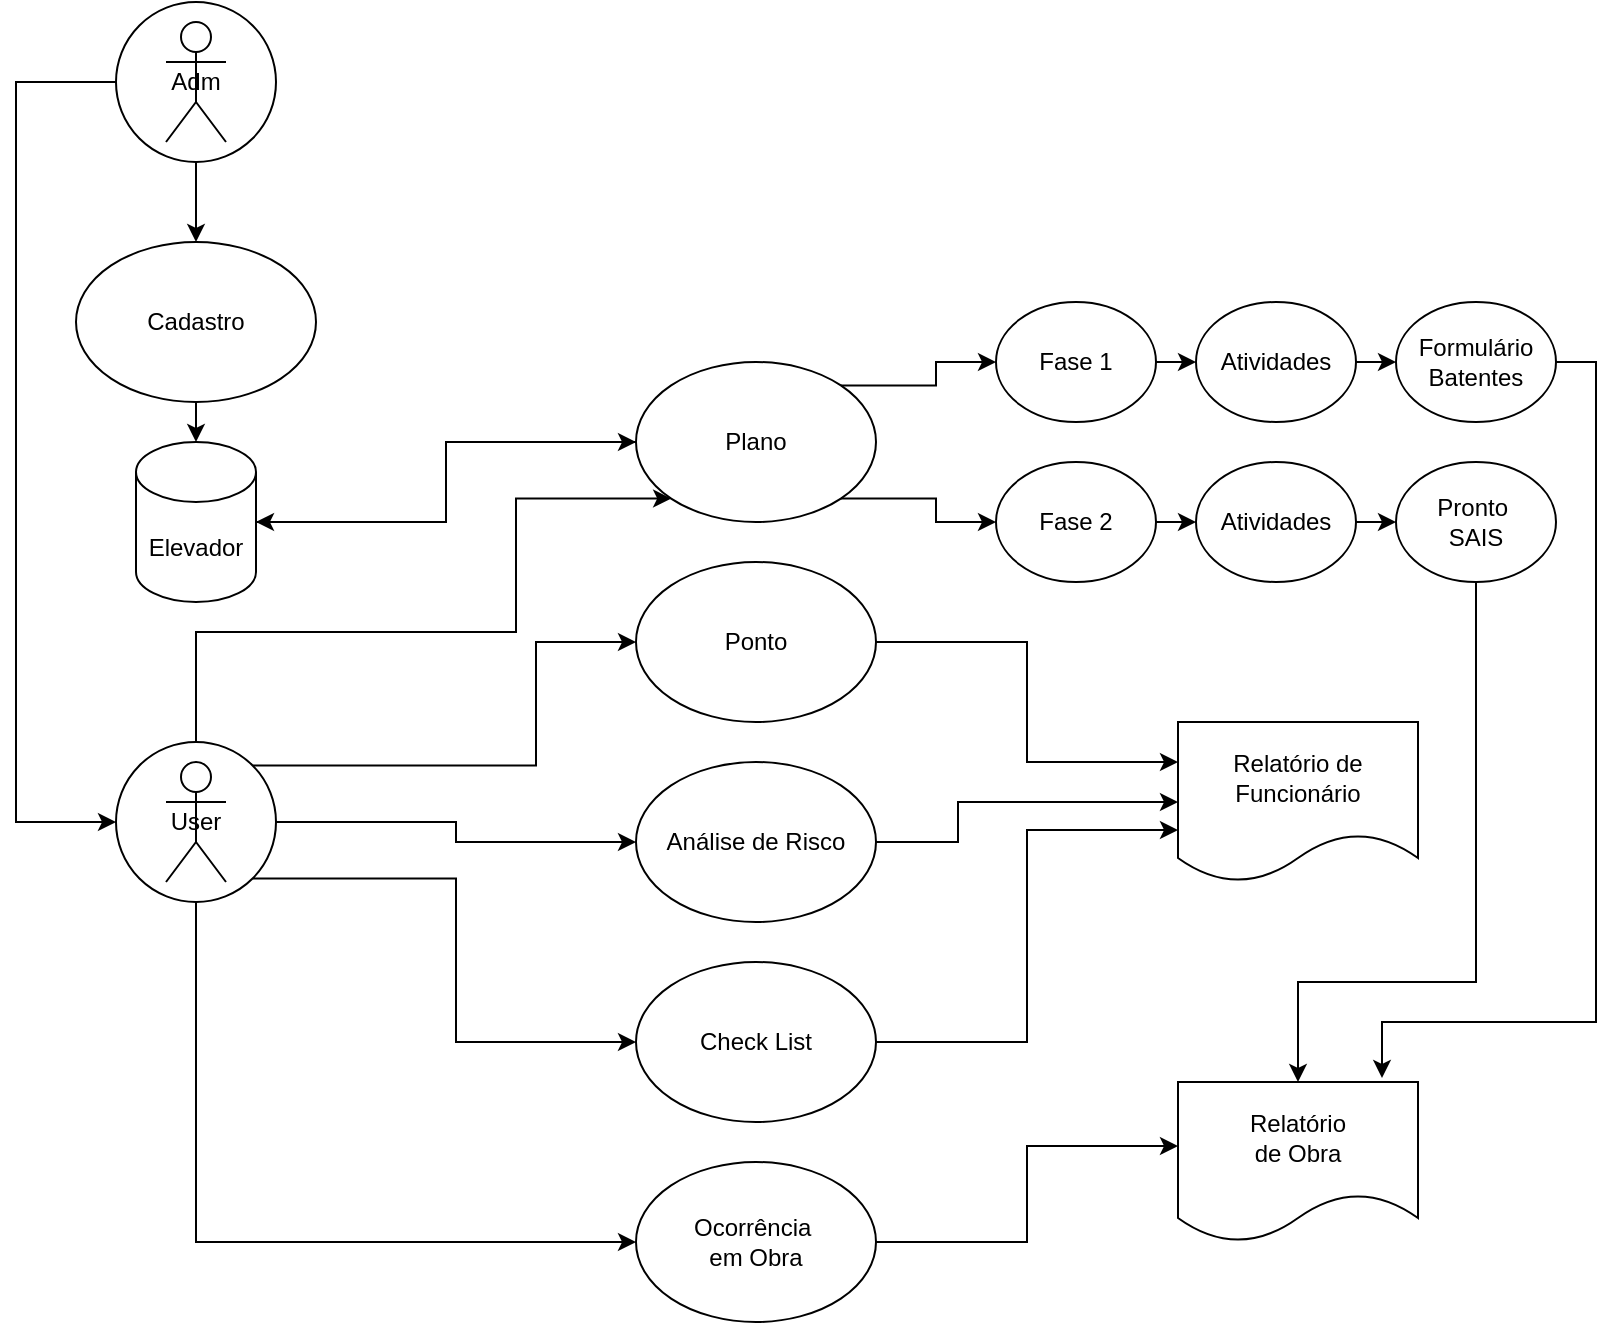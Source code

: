 <mxfile version="20.8.23" type="github">
  <diagram name="Página-1" id="gMzLXXAR-y8SjcTsmRrf">
    <mxGraphModel dx="1434" dy="756" grid="1" gridSize="10" guides="1" tooltips="1" connect="1" arrows="1" fold="1" page="1" pageScale="1" pageWidth="827" pageHeight="1169" math="0" shadow="0">
      <root>
        <mxCell id="0" />
        <mxCell id="1" parent="0" />
        <mxCell id="-JG2YX_-zw_WIraSack9-53" style="edgeStyle=orthogonalEdgeStyle;rounded=0;orthogonalLoop=1;jettySize=auto;html=1;exitX=0.5;exitY=0;exitDx=0;exitDy=0;entryX=0;entryY=1;entryDx=0;entryDy=0;" edge="1" parent="1" source="-JG2YX_-zw_WIraSack9-32" target="-JG2YX_-zw_WIraSack9-18">
          <mxGeometry relative="1" as="geometry">
            <Array as="points">
              <mxPoint x="119" y="375" />
              <mxPoint x="279" y="375" />
              <mxPoint x="279" y="308" />
            </Array>
          </mxGeometry>
        </mxCell>
        <mxCell id="-JG2YX_-zw_WIraSack9-54" style="edgeStyle=orthogonalEdgeStyle;rounded=0;orthogonalLoop=1;jettySize=auto;html=1;exitX=1;exitY=0;exitDx=0;exitDy=0;entryX=0;entryY=0.5;entryDx=0;entryDy=0;" edge="1" parent="1" source="-JG2YX_-zw_WIraSack9-32" target="-JG2YX_-zw_WIraSack9-14">
          <mxGeometry relative="1" as="geometry">
            <Array as="points">
              <mxPoint x="289" y="442" />
              <mxPoint x="289" y="380" />
            </Array>
          </mxGeometry>
        </mxCell>
        <mxCell id="-JG2YX_-zw_WIraSack9-55" style="edgeStyle=orthogonalEdgeStyle;rounded=0;orthogonalLoop=1;jettySize=auto;html=1;exitX=1;exitY=0.5;exitDx=0;exitDy=0;entryX=0;entryY=0.5;entryDx=0;entryDy=0;" edge="1" parent="1" source="-JG2YX_-zw_WIraSack9-32" target="-JG2YX_-zw_WIraSack9-16">
          <mxGeometry relative="1" as="geometry" />
        </mxCell>
        <mxCell id="-JG2YX_-zw_WIraSack9-56" style="edgeStyle=orthogonalEdgeStyle;rounded=0;orthogonalLoop=1;jettySize=auto;html=1;exitX=1;exitY=1;exitDx=0;exitDy=0;entryX=0;entryY=0.5;entryDx=0;entryDy=0;" edge="1" parent="1" source="-JG2YX_-zw_WIraSack9-32" target="-JG2YX_-zw_WIraSack9-15">
          <mxGeometry relative="1" as="geometry" />
        </mxCell>
        <mxCell id="-JG2YX_-zw_WIraSack9-57" style="edgeStyle=orthogonalEdgeStyle;rounded=0;orthogonalLoop=1;jettySize=auto;html=1;exitX=0.5;exitY=1;exitDx=0;exitDy=0;entryX=0;entryY=0.5;entryDx=0;entryDy=0;" edge="1" parent="1" source="-JG2YX_-zw_WIraSack9-32" target="-JG2YX_-zw_WIraSack9-52">
          <mxGeometry relative="1" as="geometry" />
        </mxCell>
        <mxCell id="-JG2YX_-zw_WIraSack9-32" value="User" style="ellipse;whiteSpace=wrap;html=1;aspect=fixed;" vertex="1" parent="1">
          <mxGeometry x="79" y="430" width="80" height="80" as="geometry" />
        </mxCell>
        <mxCell id="-JG2YX_-zw_WIraSack9-34" style="edgeStyle=orthogonalEdgeStyle;rounded=0;orthogonalLoop=1;jettySize=auto;html=1;exitX=0;exitY=0.5;exitDx=0;exitDy=0;entryX=0;entryY=0.5;entryDx=0;entryDy=0;" edge="1" parent="1" source="-JG2YX_-zw_WIraSack9-31" target="-JG2YX_-zw_WIraSack9-32">
          <mxGeometry relative="1" as="geometry">
            <Array as="points">
              <mxPoint x="29" y="100" />
              <mxPoint x="29" y="470" />
            </Array>
          </mxGeometry>
        </mxCell>
        <mxCell id="-JG2YX_-zw_WIraSack9-58" style="edgeStyle=orthogonalEdgeStyle;rounded=0;orthogonalLoop=1;jettySize=auto;html=1;exitX=0.5;exitY=1;exitDx=0;exitDy=0;entryX=0.5;entryY=0;entryDx=0;entryDy=0;" edge="1" parent="1" source="-JG2YX_-zw_WIraSack9-31" target="-JG2YX_-zw_WIraSack9-17">
          <mxGeometry relative="1" as="geometry" />
        </mxCell>
        <mxCell id="-JG2YX_-zw_WIraSack9-31" value="Adm" style="ellipse;whiteSpace=wrap;html=1;aspect=fixed;" vertex="1" parent="1">
          <mxGeometry x="79" y="60" width="80" height="80" as="geometry" />
        </mxCell>
        <mxCell id="-JG2YX_-zw_WIraSack9-4" value="" style="shape=umlActor;verticalLabelPosition=bottom;verticalAlign=top;html=1;outlineConnect=0;" vertex="1" parent="1">
          <mxGeometry x="104" y="70" width="30" height="60" as="geometry" />
        </mxCell>
        <mxCell id="-JG2YX_-zw_WIraSack9-5" value="" style="shape=umlActor;verticalLabelPosition=bottom;verticalAlign=top;html=1;outlineConnect=0;" vertex="1" parent="1">
          <mxGeometry x="104" y="440" width="30" height="60" as="geometry" />
        </mxCell>
        <mxCell id="-JG2YX_-zw_WIraSack9-65" style="edgeStyle=orthogonalEdgeStyle;rounded=0;orthogonalLoop=1;jettySize=auto;html=1;exitX=1;exitY=0.5;exitDx=0;exitDy=0;entryX=0;entryY=0.25;entryDx=0;entryDy=0;" edge="1" parent="1" source="-JG2YX_-zw_WIraSack9-14" target="-JG2YX_-zw_WIraSack9-64">
          <mxGeometry relative="1" as="geometry" />
        </mxCell>
        <mxCell id="-JG2YX_-zw_WIraSack9-14" value="Ponto" style="ellipse;whiteSpace=wrap;html=1;" vertex="1" parent="1">
          <mxGeometry x="339" y="340" width="120" height="80" as="geometry" />
        </mxCell>
        <mxCell id="-JG2YX_-zw_WIraSack9-67" style="edgeStyle=orthogonalEdgeStyle;rounded=0;orthogonalLoop=1;jettySize=auto;html=1;exitX=1;exitY=0.5;exitDx=0;exitDy=0;entryX=0;entryY=0.675;entryDx=0;entryDy=0;entryPerimeter=0;" edge="1" parent="1" source="-JG2YX_-zw_WIraSack9-15" target="-JG2YX_-zw_WIraSack9-64">
          <mxGeometry relative="1" as="geometry" />
        </mxCell>
        <mxCell id="-JG2YX_-zw_WIraSack9-15" value="Check List" style="ellipse;whiteSpace=wrap;html=1;" vertex="1" parent="1">
          <mxGeometry x="339" y="540" width="120" height="80" as="geometry" />
        </mxCell>
        <mxCell id="-JG2YX_-zw_WIraSack9-66" style="edgeStyle=orthogonalEdgeStyle;rounded=0;orthogonalLoop=1;jettySize=auto;html=1;exitX=1;exitY=0.5;exitDx=0;exitDy=0;entryX=0;entryY=0.5;entryDx=0;entryDy=0;" edge="1" parent="1" source="-JG2YX_-zw_WIraSack9-16" target="-JG2YX_-zw_WIraSack9-64">
          <mxGeometry relative="1" as="geometry">
            <Array as="points">
              <mxPoint x="500" y="480" />
              <mxPoint x="500" y="460" />
            </Array>
          </mxGeometry>
        </mxCell>
        <mxCell id="-JG2YX_-zw_WIraSack9-16" value="Análise de Risco" style="ellipse;whiteSpace=wrap;html=1;" vertex="1" parent="1">
          <mxGeometry x="339" y="440" width="120" height="80" as="geometry" />
        </mxCell>
        <mxCell id="-JG2YX_-zw_WIraSack9-61" style="edgeStyle=orthogonalEdgeStyle;rounded=0;orthogonalLoop=1;jettySize=auto;html=1;exitX=0.5;exitY=1;exitDx=0;exitDy=0;entryX=0.5;entryY=0;entryDx=0;entryDy=0;entryPerimeter=0;" edge="1" parent="1" source="-JG2YX_-zw_WIraSack9-17" target="-JG2YX_-zw_WIraSack9-60">
          <mxGeometry relative="1" as="geometry" />
        </mxCell>
        <mxCell id="-JG2YX_-zw_WIraSack9-17" value="Cadastro" style="ellipse;whiteSpace=wrap;html=1;" vertex="1" parent="1">
          <mxGeometry x="59" y="180" width="120" height="80" as="geometry" />
        </mxCell>
        <mxCell id="-JG2YX_-zw_WIraSack9-41" style="edgeStyle=orthogonalEdgeStyle;rounded=0;orthogonalLoop=1;jettySize=auto;html=1;exitX=1;exitY=0;exitDx=0;exitDy=0;entryX=0;entryY=0.5;entryDx=0;entryDy=0;" edge="1" parent="1" source="-JG2YX_-zw_WIraSack9-18" target="-JG2YX_-zw_WIraSack9-39">
          <mxGeometry relative="1" as="geometry" />
        </mxCell>
        <mxCell id="-JG2YX_-zw_WIraSack9-42" style="edgeStyle=orthogonalEdgeStyle;rounded=0;orthogonalLoop=1;jettySize=auto;html=1;exitX=1;exitY=1;exitDx=0;exitDy=0;entryX=0;entryY=0.5;entryDx=0;entryDy=0;" edge="1" parent="1" source="-JG2YX_-zw_WIraSack9-18" target="-JG2YX_-zw_WIraSack9-40">
          <mxGeometry relative="1" as="geometry" />
        </mxCell>
        <mxCell id="-JG2YX_-zw_WIraSack9-71" style="edgeStyle=orthogonalEdgeStyle;rounded=0;orthogonalLoop=1;jettySize=auto;html=1;exitX=0;exitY=0.5;exitDx=0;exitDy=0;entryX=1;entryY=0.5;entryDx=0;entryDy=0;entryPerimeter=0;" edge="1" parent="1" source="-JG2YX_-zw_WIraSack9-18" target="-JG2YX_-zw_WIraSack9-60">
          <mxGeometry relative="1" as="geometry" />
        </mxCell>
        <mxCell id="-JG2YX_-zw_WIraSack9-18" value="Plano" style="ellipse;whiteSpace=wrap;html=1;" vertex="1" parent="1">
          <mxGeometry x="339" y="240" width="120" height="80" as="geometry" />
        </mxCell>
        <mxCell id="-JG2YX_-zw_WIraSack9-47" style="edgeStyle=orthogonalEdgeStyle;rounded=0;orthogonalLoop=1;jettySize=auto;html=1;exitX=1;exitY=0.5;exitDx=0;exitDy=0;entryX=0;entryY=0.5;entryDx=0;entryDy=0;" edge="1" parent="1" source="-JG2YX_-zw_WIraSack9-39" target="-JG2YX_-zw_WIraSack9-44">
          <mxGeometry relative="1" as="geometry" />
        </mxCell>
        <mxCell id="-JG2YX_-zw_WIraSack9-39" value="Fase 1" style="ellipse;whiteSpace=wrap;html=1;" vertex="1" parent="1">
          <mxGeometry x="519" y="210" width="80" height="60" as="geometry" />
        </mxCell>
        <mxCell id="-JG2YX_-zw_WIraSack9-46" style="edgeStyle=orthogonalEdgeStyle;rounded=0;orthogonalLoop=1;jettySize=auto;html=1;exitX=1;exitY=0.5;exitDx=0;exitDy=0;entryX=0;entryY=0.5;entryDx=0;entryDy=0;" edge="1" parent="1" source="-JG2YX_-zw_WIraSack9-40" target="-JG2YX_-zw_WIraSack9-45">
          <mxGeometry relative="1" as="geometry" />
        </mxCell>
        <mxCell id="-JG2YX_-zw_WIraSack9-40" value="Fase 2" style="ellipse;whiteSpace=wrap;html=1;" vertex="1" parent="1">
          <mxGeometry x="519" y="290" width="80" height="60" as="geometry" />
        </mxCell>
        <mxCell id="-JG2YX_-zw_WIraSack9-50" style="edgeStyle=orthogonalEdgeStyle;rounded=0;orthogonalLoop=1;jettySize=auto;html=1;exitX=1;exitY=0.5;exitDx=0;exitDy=0;entryX=0;entryY=0.5;entryDx=0;entryDy=0;" edge="1" parent="1" source="-JG2YX_-zw_WIraSack9-44" target="-JG2YX_-zw_WIraSack9-48">
          <mxGeometry relative="1" as="geometry" />
        </mxCell>
        <mxCell id="-JG2YX_-zw_WIraSack9-44" value="Atividades" style="ellipse;whiteSpace=wrap;html=1;" vertex="1" parent="1">
          <mxGeometry x="619" y="210" width="80" height="60" as="geometry" />
        </mxCell>
        <mxCell id="-JG2YX_-zw_WIraSack9-51" style="edgeStyle=orthogonalEdgeStyle;rounded=0;orthogonalLoop=1;jettySize=auto;html=1;exitX=1;exitY=0.5;exitDx=0;exitDy=0;entryX=0;entryY=0.5;entryDx=0;entryDy=0;" edge="1" parent="1" source="-JG2YX_-zw_WIraSack9-45" target="-JG2YX_-zw_WIraSack9-49">
          <mxGeometry relative="1" as="geometry" />
        </mxCell>
        <mxCell id="-JG2YX_-zw_WIraSack9-45" value="Atividades" style="ellipse;whiteSpace=wrap;html=1;" vertex="1" parent="1">
          <mxGeometry x="619" y="290" width="80" height="60" as="geometry" />
        </mxCell>
        <mxCell id="-JG2YX_-zw_WIraSack9-69" style="edgeStyle=orthogonalEdgeStyle;rounded=0;orthogonalLoop=1;jettySize=auto;html=1;exitX=1;exitY=0.5;exitDx=0;exitDy=0;entryX=0.85;entryY=-0.025;entryDx=0;entryDy=0;entryPerimeter=0;" edge="1" parent="1" source="-JG2YX_-zw_WIraSack9-48" target="-JG2YX_-zw_WIraSack9-63">
          <mxGeometry relative="1" as="geometry">
            <Array as="points">
              <mxPoint x="819" y="240" />
              <mxPoint x="819" y="570" />
              <mxPoint x="712" y="570" />
            </Array>
          </mxGeometry>
        </mxCell>
        <mxCell id="-JG2YX_-zw_WIraSack9-48" value="Formulário&lt;br&gt;Batentes" style="ellipse;whiteSpace=wrap;html=1;" vertex="1" parent="1">
          <mxGeometry x="719" y="210" width="80" height="60" as="geometry" />
        </mxCell>
        <mxCell id="-JG2YX_-zw_WIraSack9-70" style="edgeStyle=orthogonalEdgeStyle;rounded=0;orthogonalLoop=1;jettySize=auto;html=1;exitX=0.5;exitY=1;exitDx=0;exitDy=0;entryX=0.5;entryY=0;entryDx=0;entryDy=0;" edge="1" parent="1" source="-JG2YX_-zw_WIraSack9-49" target="-JG2YX_-zw_WIraSack9-63">
          <mxGeometry relative="1" as="geometry">
            <Array as="points">
              <mxPoint x="759" y="550" />
              <mxPoint x="670" y="550" />
            </Array>
          </mxGeometry>
        </mxCell>
        <mxCell id="-JG2YX_-zw_WIraSack9-49" value="Pronto&amp;nbsp;&lt;br&gt;SAIS" style="ellipse;whiteSpace=wrap;html=1;" vertex="1" parent="1">
          <mxGeometry x="719" y="290" width="80" height="60" as="geometry" />
        </mxCell>
        <mxCell id="-JG2YX_-zw_WIraSack9-68" style="edgeStyle=orthogonalEdgeStyle;rounded=0;orthogonalLoop=1;jettySize=auto;html=1;exitX=1;exitY=0.5;exitDx=0;exitDy=0;entryX=0;entryY=0.4;entryDx=0;entryDy=0;entryPerimeter=0;" edge="1" parent="1" source="-JG2YX_-zw_WIraSack9-52" target="-JG2YX_-zw_WIraSack9-63">
          <mxGeometry relative="1" as="geometry" />
        </mxCell>
        <mxCell id="-JG2YX_-zw_WIraSack9-52" value="Ocorrência&amp;nbsp;&lt;br&gt;em Obra" style="ellipse;whiteSpace=wrap;html=1;" vertex="1" parent="1">
          <mxGeometry x="339" y="640" width="120" height="80" as="geometry" />
        </mxCell>
        <mxCell id="-JG2YX_-zw_WIraSack9-62" style="edgeStyle=orthogonalEdgeStyle;rounded=0;orthogonalLoop=1;jettySize=auto;html=1;exitX=1;exitY=0.5;exitDx=0;exitDy=0;exitPerimeter=0;entryX=0;entryY=0.5;entryDx=0;entryDy=0;" edge="1" parent="1" source="-JG2YX_-zw_WIraSack9-60" target="-JG2YX_-zw_WIraSack9-18">
          <mxGeometry relative="1" as="geometry" />
        </mxCell>
        <mxCell id="-JG2YX_-zw_WIraSack9-60" value="Elevador" style="shape=cylinder3;whiteSpace=wrap;html=1;boundedLbl=1;backgroundOutline=1;size=15;" vertex="1" parent="1">
          <mxGeometry x="89" y="280" width="60" height="80" as="geometry" />
        </mxCell>
        <mxCell id="-JG2YX_-zw_WIraSack9-63" value="Relatório &lt;br&gt;de Obra" style="shape=document;whiteSpace=wrap;html=1;boundedLbl=1;" vertex="1" parent="1">
          <mxGeometry x="610" y="600" width="120" height="80" as="geometry" />
        </mxCell>
        <mxCell id="-JG2YX_-zw_WIraSack9-64" value="Relatório de Funcionário" style="shape=document;whiteSpace=wrap;html=1;boundedLbl=1;" vertex="1" parent="1">
          <mxGeometry x="610" y="420" width="120" height="80" as="geometry" />
        </mxCell>
      </root>
    </mxGraphModel>
  </diagram>
</mxfile>
